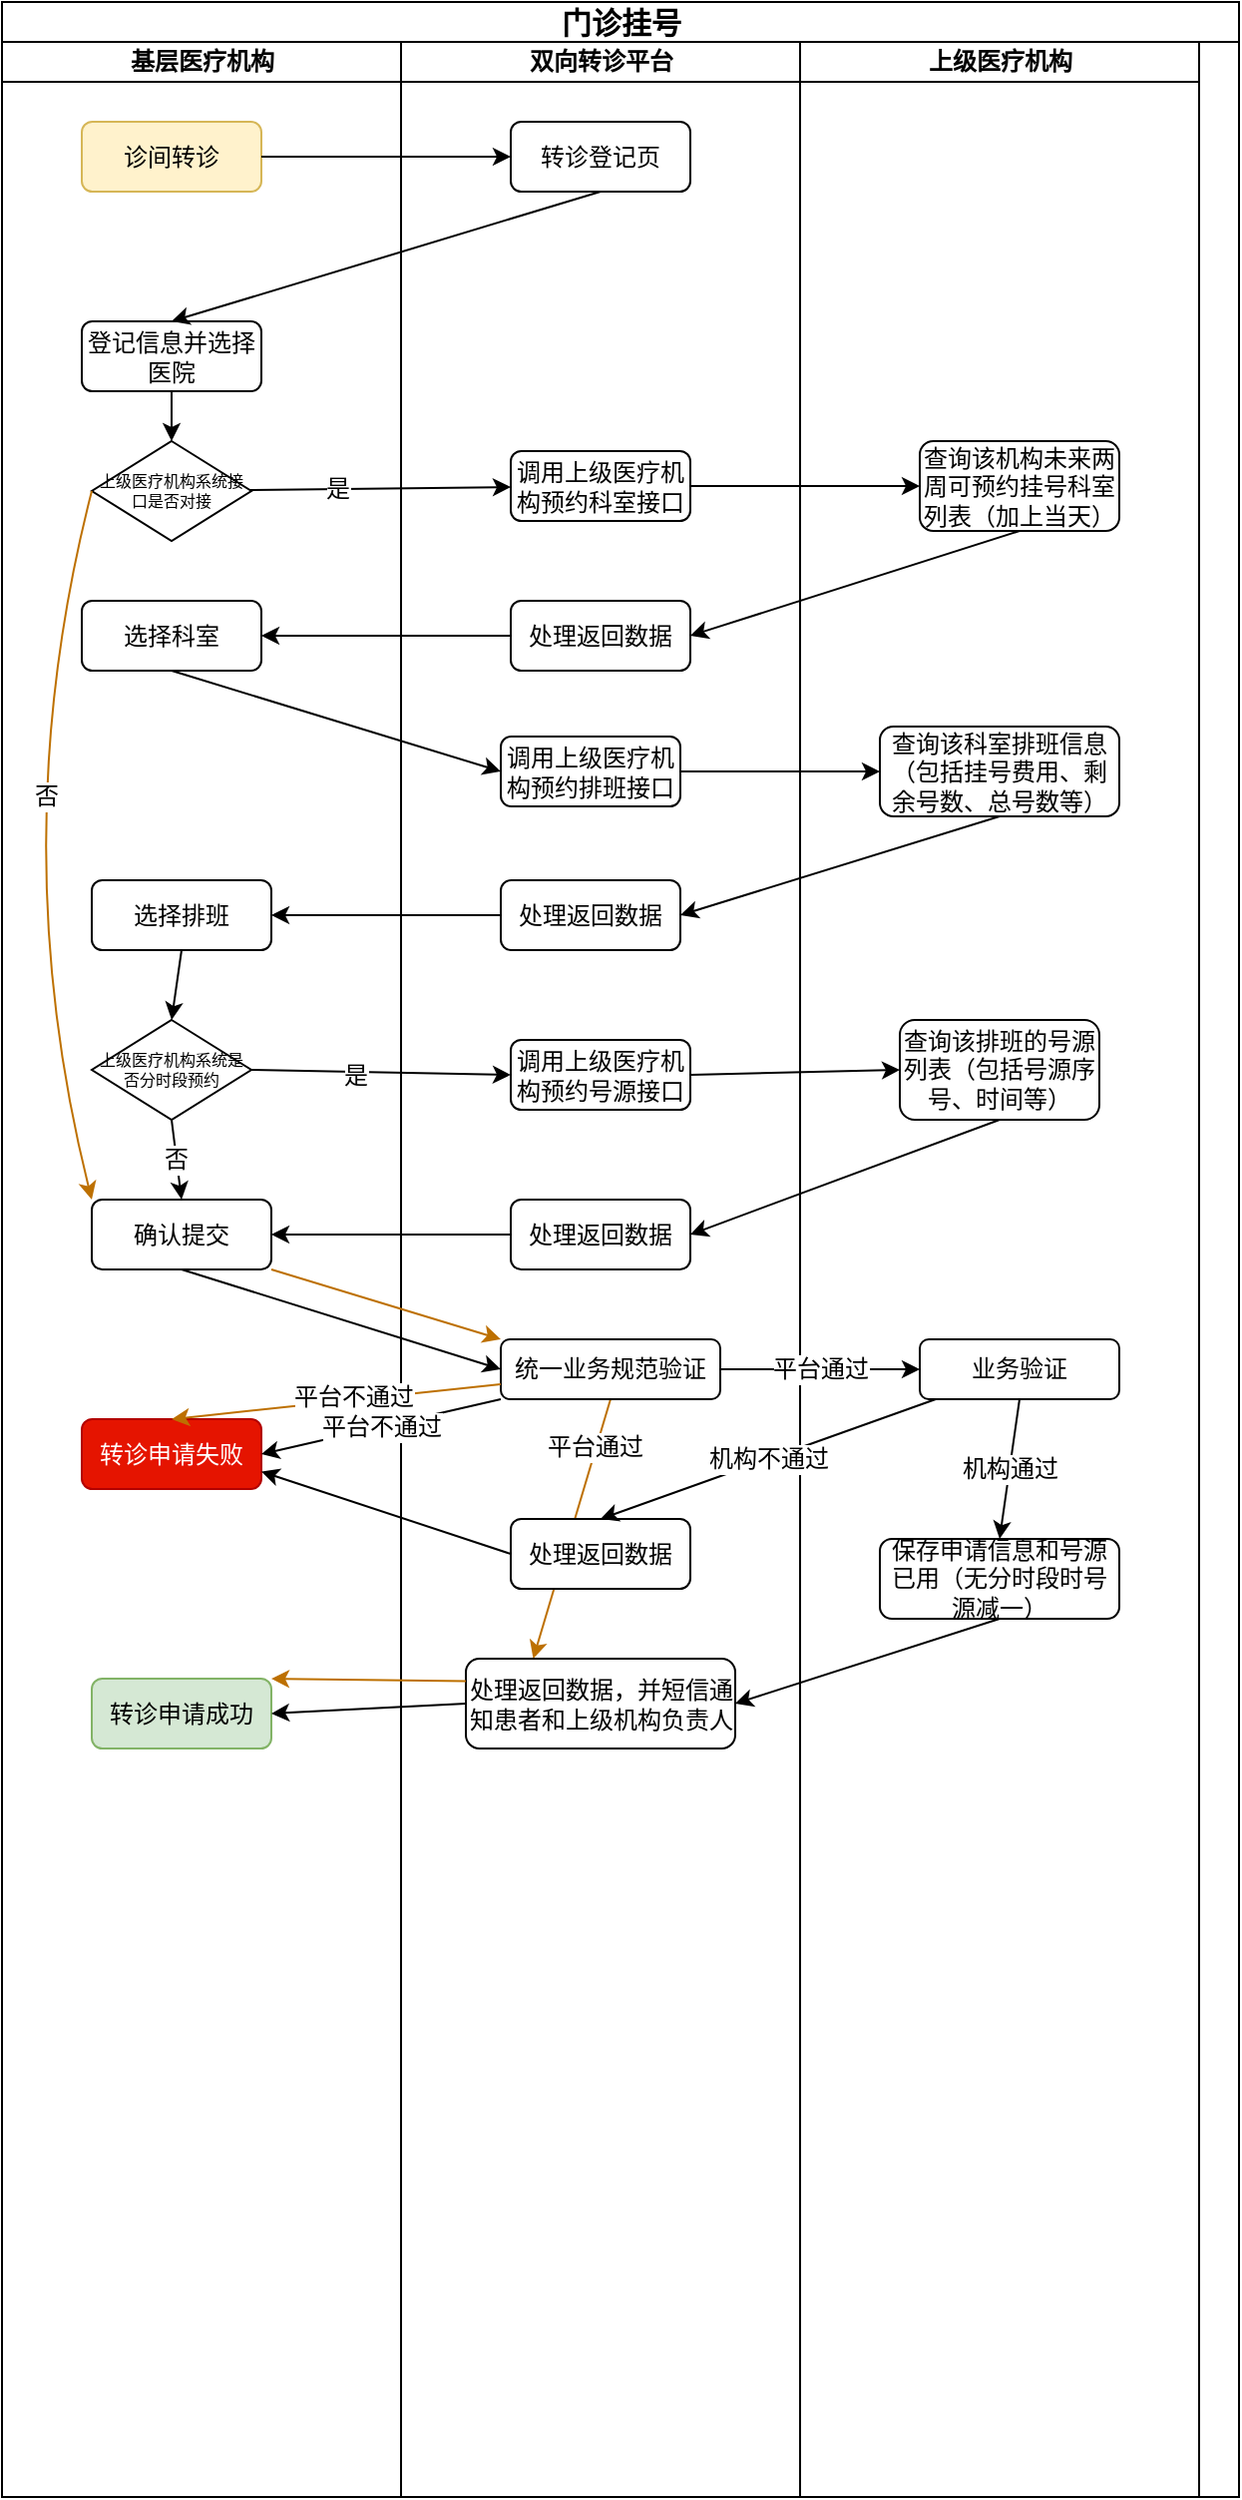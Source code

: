 <mxfile version="20.5.1" type="github">
  <diagram name="Page-1" id="74e2e168-ea6b-b213-b513-2b3c1d86103e">
    <mxGraphModel dx="1886" dy="489" grid="1" gridSize="10" guides="1" tooltips="1" connect="1" arrows="1" fold="1" page="1" pageScale="1" pageWidth="1100" pageHeight="850" background="none" math="0" shadow="0">
      <root>
        <mxCell id="0" />
        <mxCell id="1" parent="0" />
        <mxCell id="77e6c97f196da883-1" value="&lt;font style=&quot;font-size: 15px;&quot;&gt;门诊挂号&lt;/font&gt;" style="swimlane;html=1;childLayout=stackLayout;startSize=20;rounded=0;shadow=0;labelBackgroundColor=none;strokeWidth=1;fontFamily=Verdana;fontSize=8;align=center;" parent="1" vertex="1">
          <mxGeometry x="-20" y="40" width="620" height="1250" as="geometry" />
        </mxCell>
        <mxCell id="77e6c97f196da883-2" value="基层医疗机构" style="swimlane;html=1;startSize=20;aspect=fixed;" parent="77e6c97f196da883-1" vertex="1">
          <mxGeometry y="20" width="200" height="1230" as="geometry" />
        </mxCell>
        <mxCell id="77e6c97f196da883-8" value="诊间转诊" style="rounded=1;whiteSpace=wrap;html=1;shadow=0;labelBackgroundColor=none;strokeWidth=1;fontFamily=Verdana;fontSize=12;align=center;fillColor=#fff2cc;strokeColor=#d6b656;" parent="77e6c97f196da883-2" vertex="1">
          <mxGeometry x="40" y="40" width="90" height="35" as="geometry" />
        </mxCell>
        <mxCell id="57HQDjPQBf11Cq4bDGbG-71" style="edgeStyle=none;shape=connector;curved=1;rounded=1;orthogonalLoop=1;jettySize=auto;html=1;exitX=0.5;exitY=1;exitDx=0;exitDy=0;entryX=0.5;entryY=0;entryDx=0;entryDy=0;labelBackgroundColor=default;strokeColor=default;fontFamily=Helvetica;fontSize=12;fontColor=default;endArrow=classic;" edge="1" parent="77e6c97f196da883-2" source="57HQDjPQBf11Cq4bDGbG-11" target="77e6c97f196da883-13">
          <mxGeometry relative="1" as="geometry" />
        </mxCell>
        <mxCell id="57HQDjPQBf11Cq4bDGbG-11" value="登记信息并选择医院" style="rounded=1;whiteSpace=wrap;html=1;shadow=0;labelBackgroundColor=none;strokeWidth=1;fontFamily=Verdana;fontSize=12;align=center;" vertex="1" parent="77e6c97f196da883-2">
          <mxGeometry x="40" y="140" width="90" height="35" as="geometry" />
        </mxCell>
        <mxCell id="77e6c97f196da883-13" value="上级医疗机构系统接口是否对接" style="rhombus;whiteSpace=wrap;html=1;rounded=0;shadow=0;labelBackgroundColor=none;strokeWidth=1;fontFamily=Verdana;fontSize=8;align=center;" parent="77e6c97f196da883-2" vertex="1">
          <mxGeometry x="45" y="200" width="80" height="50" as="geometry" />
        </mxCell>
        <mxCell id="57HQDjPQBf11Cq4bDGbG-14" value="选择科室" style="rounded=1;whiteSpace=wrap;html=1;shadow=0;labelBackgroundColor=none;strokeWidth=1;fontFamily=Verdana;fontSize=12;align=center;" vertex="1" parent="77e6c97f196da883-2">
          <mxGeometry x="40" y="280" width="90" height="35" as="geometry" />
        </mxCell>
        <mxCell id="57HQDjPQBf11Cq4bDGbG-85" style="edgeStyle=none;shape=connector;curved=1;rounded=1;orthogonalLoop=1;jettySize=auto;html=1;exitX=0.5;exitY=1;exitDx=0;exitDy=0;entryX=0.5;entryY=0;entryDx=0;entryDy=0;labelBackgroundColor=default;strokeColor=default;fontFamily=Helvetica;fontSize=12;fontColor=default;endArrow=classic;" edge="1" parent="77e6c97f196da883-2" source="57HQDjPQBf11Cq4bDGbG-45" target="57HQDjPQBf11Cq4bDGbG-38">
          <mxGeometry relative="1" as="geometry" />
        </mxCell>
        <mxCell id="57HQDjPQBf11Cq4bDGbG-45" value="选择排班" style="rounded=1;whiteSpace=wrap;html=1;shadow=0;labelBackgroundColor=none;strokeWidth=1;fontFamily=Verdana;fontSize=12;align=center;" vertex="1" parent="77e6c97f196da883-2">
          <mxGeometry x="45" y="420" width="90" height="35" as="geometry" />
        </mxCell>
        <mxCell id="57HQDjPQBf11Cq4bDGbG-108" value="否" style="edgeStyle=none;shape=connector;curved=1;rounded=1;orthogonalLoop=1;jettySize=auto;html=1;exitX=0.5;exitY=1;exitDx=0;exitDy=0;entryX=0.5;entryY=0;entryDx=0;entryDy=0;labelBackgroundColor=default;strokeColor=default;fontFamily=Helvetica;fontSize=12;fontColor=default;endArrow=classic;" edge="1" parent="77e6c97f196da883-2" source="57HQDjPQBf11Cq4bDGbG-38" target="57HQDjPQBf11Cq4bDGbG-50">
          <mxGeometry relative="1" as="geometry" />
        </mxCell>
        <mxCell id="57HQDjPQBf11Cq4bDGbG-38" value="上级医疗机构系统是否分时段预约" style="rhombus;whiteSpace=wrap;html=1;rounded=0;shadow=0;labelBackgroundColor=none;strokeWidth=1;fontFamily=Verdana;fontSize=8;align=center;" vertex="1" parent="77e6c97f196da883-2">
          <mxGeometry x="45" y="490" width="80" height="50" as="geometry" />
        </mxCell>
        <mxCell id="57HQDjPQBf11Cq4bDGbG-50" value="确认提交" style="rounded=1;whiteSpace=wrap;html=1;shadow=0;labelBackgroundColor=none;strokeWidth=1;fontFamily=Verdana;fontSize=12;align=center;" vertex="1" parent="77e6c97f196da883-2">
          <mxGeometry x="45" y="580" width="90" height="35" as="geometry" />
        </mxCell>
        <mxCell id="57HQDjPQBf11Cq4bDGbG-97" value="转诊申请失败" style="rounded=1;whiteSpace=wrap;html=1;shadow=0;labelBackgroundColor=none;strokeWidth=1;fontFamily=Verdana;fontSize=12;align=center;fillColor=#e51400;fontColor=#ffffff;strokeColor=#B20000;" vertex="1" parent="77e6c97f196da883-2">
          <mxGeometry x="40" y="690" width="90" height="35" as="geometry" />
        </mxCell>
        <mxCell id="57HQDjPQBf11Cq4bDGbG-106" value="转诊申请成功" style="rounded=1;whiteSpace=wrap;html=1;shadow=0;labelBackgroundColor=none;strokeWidth=1;fontFamily=Verdana;fontSize=12;align=center;fillColor=#d5e8d4;strokeColor=#82b366;" vertex="1" parent="77e6c97f196da883-2">
          <mxGeometry x="45" y="820" width="90" height="35" as="geometry" />
        </mxCell>
        <mxCell id="57HQDjPQBf11Cq4bDGbG-112" style="edgeStyle=none;shape=connector;curved=1;rounded=1;orthogonalLoop=1;jettySize=auto;html=1;exitX=0;exitY=0.5;exitDx=0;exitDy=0;labelBackgroundColor=default;strokeColor=#BD7000;fontFamily=Helvetica;fontSize=12;fontColor=default;endArrow=classic;entryX=0;entryY=0;entryDx=0;entryDy=0;fillColor=#f0a30a;" edge="1" parent="77e6c97f196da883-2" source="77e6c97f196da883-13" target="57HQDjPQBf11Cq4bDGbG-50">
          <mxGeometry relative="1" as="geometry">
            <Array as="points">
              <mxPoint y="400" />
            </Array>
          </mxGeometry>
        </mxCell>
        <mxCell id="57HQDjPQBf11Cq4bDGbG-113" value="否" style="edgeLabel;html=1;align=center;verticalAlign=middle;resizable=0;points=[];fontSize=12;fontFamily=Helvetica;fontColor=default;" vertex="1" connectable="0" parent="57HQDjPQBf11Cq4bDGbG-112">
          <mxGeometry x="-0.16" y="16" relative="1" as="geometry">
            <mxPoint as="offset" />
          </mxGeometry>
        </mxCell>
        <mxCell id="77e6c97f196da883-3" value="双向转诊平台" style="swimlane;html=1;startSize=20;" parent="77e6c97f196da883-1" vertex="1">
          <mxGeometry x="200" y="20" width="200" height="1230" as="geometry" />
        </mxCell>
        <mxCell id="57HQDjPQBf11Cq4bDGbG-58" value="转诊登记页" style="rounded=1;whiteSpace=wrap;html=1;shadow=0;labelBackgroundColor=none;strokeWidth=1;fontFamily=Verdana;fontSize=12;align=center;" vertex="1" parent="77e6c97f196da883-3">
          <mxGeometry x="55" y="40" width="90" height="35" as="geometry" />
        </mxCell>
        <mxCell id="57HQDjPQBf11Cq4bDGbG-70" value="调用上级医疗机构预约科室接口" style="rounded=1;whiteSpace=wrap;html=1;shadow=0;labelBackgroundColor=none;strokeWidth=1;fontFamily=Verdana;fontSize=12;align=center;" vertex="1" parent="77e6c97f196da883-3">
          <mxGeometry x="55" y="205" width="90" height="35" as="geometry" />
        </mxCell>
        <mxCell id="57HQDjPQBf11Cq4bDGbG-75" value="处理返回数据" style="rounded=1;whiteSpace=wrap;html=1;shadow=0;labelBackgroundColor=none;strokeWidth=1;fontFamily=Verdana;fontSize=12;align=center;" vertex="1" parent="77e6c97f196da883-3">
          <mxGeometry x="55" y="280" width="90" height="35" as="geometry" />
        </mxCell>
        <mxCell id="57HQDjPQBf11Cq4bDGbG-78" value="调用上级医疗机构预约排班接口" style="rounded=1;whiteSpace=wrap;html=1;shadow=0;labelBackgroundColor=none;strokeWidth=1;fontFamily=Verdana;fontSize=12;align=center;" vertex="1" parent="77e6c97f196da883-3">
          <mxGeometry x="50" y="348" width="90" height="35" as="geometry" />
        </mxCell>
        <mxCell id="57HQDjPQBf11Cq4bDGbG-81" value="处理返回数据" style="rounded=1;whiteSpace=wrap;html=1;shadow=0;labelBackgroundColor=none;strokeWidth=1;fontFamily=Verdana;fontSize=12;align=center;" vertex="1" parent="77e6c97f196da883-3">
          <mxGeometry x="50" y="420" width="90" height="35" as="geometry" />
        </mxCell>
        <mxCell id="57HQDjPQBf11Cq4bDGbG-86" value="调用上级医疗机构预约号源接口" style="rounded=1;whiteSpace=wrap;html=1;shadow=0;labelBackgroundColor=none;strokeWidth=1;fontFamily=Verdana;fontSize=12;align=center;" vertex="1" parent="77e6c97f196da883-3">
          <mxGeometry x="55" y="500" width="90" height="35" as="geometry" />
        </mxCell>
        <mxCell id="57HQDjPQBf11Cq4bDGbG-90" value="处理返回数据" style="rounded=1;whiteSpace=wrap;html=1;shadow=0;labelBackgroundColor=none;strokeWidth=1;fontFamily=Verdana;fontSize=12;align=center;" vertex="1" parent="77e6c97f196da883-3">
          <mxGeometry x="55" y="580" width="90" height="35" as="geometry" />
        </mxCell>
        <mxCell id="57HQDjPQBf11Cq4bDGbG-119" style="edgeStyle=none;shape=connector;curved=1;rounded=1;orthogonalLoop=1;jettySize=auto;html=1;exitX=0.5;exitY=1;exitDx=0;exitDy=0;entryX=0.25;entryY=0;entryDx=0;entryDy=0;labelBackgroundColor=default;strokeColor=#BD7000;fontFamily=Helvetica;fontSize=12;fontColor=default;endArrow=classic;fillColor=#f0a30a;" edge="1" parent="77e6c97f196da883-3" source="57HQDjPQBf11Cq4bDGbG-93" target="57HQDjPQBf11Cq4bDGbG-104">
          <mxGeometry relative="1" as="geometry" />
        </mxCell>
        <mxCell id="57HQDjPQBf11Cq4bDGbG-120" value="平台通过" style="edgeLabel;html=1;align=center;verticalAlign=middle;resizable=0;points=[];fontSize=12;fontFamily=Helvetica;fontColor=default;" vertex="1" connectable="0" parent="57HQDjPQBf11Cq4bDGbG-119">
          <mxGeometry x="-0.627" y="-1" relative="1" as="geometry">
            <mxPoint as="offset" />
          </mxGeometry>
        </mxCell>
        <mxCell id="57HQDjPQBf11Cq4bDGbG-93" value="统一业务规范验证" style="rounded=1;whiteSpace=wrap;html=1;shadow=0;labelBackgroundColor=none;strokeWidth=1;fontFamily=Verdana;fontSize=12;align=center;" vertex="1" parent="77e6c97f196da883-3">
          <mxGeometry x="50" y="650" width="110" height="30" as="geometry" />
        </mxCell>
        <mxCell id="57HQDjPQBf11Cq4bDGbG-98" value="处理返回数据" style="rounded=1;whiteSpace=wrap;html=1;shadow=0;labelBackgroundColor=none;strokeWidth=1;fontFamily=Verdana;fontSize=12;align=center;" vertex="1" parent="77e6c97f196da883-3">
          <mxGeometry x="55" y="740" width="90" height="35" as="geometry" />
        </mxCell>
        <mxCell id="57HQDjPQBf11Cq4bDGbG-104" value="处理返回数据，并短信通知患者和上级机构负责人" style="rounded=1;whiteSpace=wrap;html=1;shadow=0;labelBackgroundColor=none;strokeWidth=1;fontFamily=Verdana;fontSize=12;align=center;" vertex="1" parent="77e6c97f196da883-3">
          <mxGeometry x="32.5" y="810" width="135" height="45" as="geometry" />
        </mxCell>
        <mxCell id="77e6c97f196da883-4" value="上级医疗机构" style="swimlane;html=1;startSize=20;" parent="77e6c97f196da883-1" vertex="1">
          <mxGeometry x="400" y="20" width="200" height="1230" as="geometry" />
        </mxCell>
        <mxCell id="57HQDjPQBf11Cq4bDGbG-12" value="查询该机构未来两周可预约挂号科室列表（加上当天）" style="rounded=1;whiteSpace=wrap;html=1;shadow=0;labelBackgroundColor=none;strokeWidth=1;fontFamily=Verdana;fontSize=12;align=center;" vertex="1" parent="77e6c97f196da883-4">
          <mxGeometry x="60" y="200" width="100" height="45" as="geometry" />
        </mxCell>
        <mxCell id="57HQDjPQBf11Cq4bDGbG-40" value="查询该科室排班信息（包括挂号费用、剩余号数、总号数等）" style="rounded=1;whiteSpace=wrap;html=1;shadow=0;labelBackgroundColor=none;strokeWidth=1;fontFamily=Verdana;fontSize=12;align=center;" vertex="1" parent="77e6c97f196da883-4">
          <mxGeometry x="40" y="343" width="120" height="45" as="geometry" />
        </mxCell>
        <mxCell id="57HQDjPQBf11Cq4bDGbG-42" value="查询该排班的号源列表（包括号源序号、时间等）" style="rounded=1;whiteSpace=wrap;html=1;shadow=0;labelBackgroundColor=none;strokeWidth=1;fontFamily=Verdana;fontSize=12;align=center;" vertex="1" parent="77e6c97f196da883-4">
          <mxGeometry x="50" y="490" width="100" height="50" as="geometry" />
        </mxCell>
        <mxCell id="57HQDjPQBf11Cq4bDGbG-103" value="机构通过" style="edgeStyle=none;shape=connector;curved=1;rounded=1;orthogonalLoop=1;jettySize=auto;html=1;exitX=0.5;exitY=1;exitDx=0;exitDy=0;entryX=0.5;entryY=0;entryDx=0;entryDy=0;labelBackgroundColor=default;strokeColor=default;fontFamily=Helvetica;fontSize=12;fontColor=default;endArrow=classic;" edge="1" parent="77e6c97f196da883-4" source="57HQDjPQBf11Cq4bDGbG-95" target="57HQDjPQBf11Cq4bDGbG-102">
          <mxGeometry relative="1" as="geometry" />
        </mxCell>
        <mxCell id="57HQDjPQBf11Cq4bDGbG-95" value="业务验证" style="rounded=1;whiteSpace=wrap;html=1;shadow=0;labelBackgroundColor=none;strokeWidth=1;fontFamily=Verdana;fontSize=12;align=center;" vertex="1" parent="77e6c97f196da883-4">
          <mxGeometry x="60" y="650" width="100" height="30" as="geometry" />
        </mxCell>
        <mxCell id="57HQDjPQBf11Cq4bDGbG-102" value="保存申请信息和号源已用（无分时段时号源减一）" style="rounded=1;whiteSpace=wrap;html=1;shadow=0;labelBackgroundColor=none;strokeWidth=1;fontFamily=Verdana;fontSize=12;align=center;" vertex="1" parent="77e6c97f196da883-4">
          <mxGeometry x="40" y="750" width="120" height="40" as="geometry" />
        </mxCell>
        <mxCell id="57HQDjPQBf11Cq4bDGbG-60" style="edgeStyle=none;shape=connector;curved=1;rounded=1;orthogonalLoop=1;jettySize=auto;html=1;exitX=1;exitY=0.5;exitDx=0;exitDy=0;entryX=0;entryY=0.5;entryDx=0;entryDy=0;labelBackgroundColor=default;strokeColor=default;fontFamily=Helvetica;fontSize=12;fontColor=default;endArrow=classic;" edge="1" parent="77e6c97f196da883-1" source="77e6c97f196da883-8" target="57HQDjPQBf11Cq4bDGbG-58">
          <mxGeometry relative="1" as="geometry" />
        </mxCell>
        <mxCell id="57HQDjPQBf11Cq4bDGbG-61" style="edgeStyle=none;shape=connector;curved=1;rounded=1;orthogonalLoop=1;jettySize=auto;html=1;exitX=0.5;exitY=1;exitDx=0;exitDy=0;entryX=0.5;entryY=0;entryDx=0;entryDy=0;labelBackgroundColor=default;strokeColor=default;fontFamily=Helvetica;fontSize=12;fontColor=default;endArrow=classic;" edge="1" parent="77e6c97f196da883-1" source="57HQDjPQBf11Cq4bDGbG-58" target="57HQDjPQBf11Cq4bDGbG-11">
          <mxGeometry relative="1" as="geometry" />
        </mxCell>
        <mxCell id="57HQDjPQBf11Cq4bDGbG-72" style="edgeStyle=none;shape=connector;curved=1;rounded=1;orthogonalLoop=1;jettySize=auto;html=1;labelBackgroundColor=default;strokeColor=default;fontFamily=Helvetica;fontSize=12;fontColor=default;endArrow=classic;" edge="1" parent="77e6c97f196da883-1" source="77e6c97f196da883-13" target="57HQDjPQBf11Cq4bDGbG-70">
          <mxGeometry relative="1" as="geometry" />
        </mxCell>
        <mxCell id="57HQDjPQBf11Cq4bDGbG-73" value="是" style="edgeLabel;html=1;align=center;verticalAlign=middle;resizable=0;points=[];fontSize=12;fontFamily=Helvetica;fontColor=default;" vertex="1" connectable="0" parent="57HQDjPQBf11Cq4bDGbG-72">
          <mxGeometry x="-0.337" relative="1" as="geometry">
            <mxPoint as="offset" />
          </mxGeometry>
        </mxCell>
        <mxCell id="57HQDjPQBf11Cq4bDGbG-74" style="edgeStyle=none;shape=connector;curved=1;rounded=1;orthogonalLoop=1;jettySize=auto;html=1;exitX=1;exitY=0.5;exitDx=0;exitDy=0;entryX=0;entryY=0.5;entryDx=0;entryDy=0;labelBackgroundColor=default;strokeColor=default;fontFamily=Helvetica;fontSize=12;fontColor=default;endArrow=classic;" edge="1" parent="77e6c97f196da883-1" source="57HQDjPQBf11Cq4bDGbG-70" target="57HQDjPQBf11Cq4bDGbG-12">
          <mxGeometry relative="1" as="geometry" />
        </mxCell>
        <mxCell id="57HQDjPQBf11Cq4bDGbG-76" style="edgeStyle=none;shape=connector;curved=1;rounded=1;orthogonalLoop=1;jettySize=auto;html=1;exitX=0.5;exitY=1;exitDx=0;exitDy=0;entryX=1;entryY=0.5;entryDx=0;entryDy=0;labelBackgroundColor=default;strokeColor=default;fontFamily=Helvetica;fontSize=12;fontColor=default;endArrow=classic;" edge="1" parent="77e6c97f196da883-1" source="57HQDjPQBf11Cq4bDGbG-12" target="57HQDjPQBf11Cq4bDGbG-75">
          <mxGeometry relative="1" as="geometry" />
        </mxCell>
        <mxCell id="57HQDjPQBf11Cq4bDGbG-77" style="edgeStyle=none;shape=connector;curved=1;rounded=1;orthogonalLoop=1;jettySize=auto;html=1;exitX=0;exitY=0.5;exitDx=0;exitDy=0;entryX=1;entryY=0.5;entryDx=0;entryDy=0;labelBackgroundColor=default;strokeColor=default;fontFamily=Helvetica;fontSize=12;fontColor=default;endArrow=classic;" edge="1" parent="77e6c97f196da883-1" source="57HQDjPQBf11Cq4bDGbG-75" target="57HQDjPQBf11Cq4bDGbG-14">
          <mxGeometry relative="1" as="geometry" />
        </mxCell>
        <mxCell id="57HQDjPQBf11Cq4bDGbG-79" style="edgeStyle=none;shape=connector;curved=1;rounded=1;orthogonalLoop=1;jettySize=auto;html=1;exitX=0.5;exitY=1;exitDx=0;exitDy=0;entryX=0;entryY=0.5;entryDx=0;entryDy=0;labelBackgroundColor=default;strokeColor=default;fontFamily=Helvetica;fontSize=12;fontColor=default;endArrow=classic;" edge="1" parent="77e6c97f196da883-1" source="57HQDjPQBf11Cq4bDGbG-14" target="57HQDjPQBf11Cq4bDGbG-78">
          <mxGeometry relative="1" as="geometry" />
        </mxCell>
        <mxCell id="57HQDjPQBf11Cq4bDGbG-80" style="edgeStyle=none;shape=connector;curved=1;rounded=1;orthogonalLoop=1;jettySize=auto;html=1;exitX=1;exitY=0.5;exitDx=0;exitDy=0;entryX=0;entryY=0.5;entryDx=0;entryDy=0;labelBackgroundColor=default;strokeColor=default;fontFamily=Helvetica;fontSize=12;fontColor=default;endArrow=classic;" edge="1" parent="77e6c97f196da883-1" source="57HQDjPQBf11Cq4bDGbG-78" target="57HQDjPQBf11Cq4bDGbG-40">
          <mxGeometry relative="1" as="geometry" />
        </mxCell>
        <mxCell id="57HQDjPQBf11Cq4bDGbG-82" style="edgeStyle=none;shape=connector;curved=1;rounded=1;orthogonalLoop=1;jettySize=auto;html=1;exitX=0.5;exitY=1;exitDx=0;exitDy=0;entryX=1;entryY=0.5;entryDx=0;entryDy=0;labelBackgroundColor=default;strokeColor=default;fontFamily=Helvetica;fontSize=12;fontColor=default;endArrow=classic;" edge="1" parent="77e6c97f196da883-1" source="57HQDjPQBf11Cq4bDGbG-40" target="57HQDjPQBf11Cq4bDGbG-81">
          <mxGeometry relative="1" as="geometry" />
        </mxCell>
        <mxCell id="57HQDjPQBf11Cq4bDGbG-83" style="edgeStyle=none;shape=connector;curved=1;rounded=1;orthogonalLoop=1;jettySize=auto;html=1;entryX=1;entryY=0.5;entryDx=0;entryDy=0;labelBackgroundColor=default;strokeColor=default;fontFamily=Helvetica;fontSize=12;fontColor=default;endArrow=classic;" edge="1" parent="77e6c97f196da883-1" source="57HQDjPQBf11Cq4bDGbG-81" target="57HQDjPQBf11Cq4bDGbG-45">
          <mxGeometry relative="1" as="geometry" />
        </mxCell>
        <mxCell id="57HQDjPQBf11Cq4bDGbG-87" style="edgeStyle=none;shape=connector;curved=1;rounded=1;orthogonalLoop=1;jettySize=auto;html=1;exitX=1;exitY=0.5;exitDx=0;exitDy=0;entryX=0;entryY=0.5;entryDx=0;entryDy=0;labelBackgroundColor=default;strokeColor=default;fontFamily=Helvetica;fontSize=12;fontColor=default;endArrow=classic;" edge="1" parent="77e6c97f196da883-1" source="57HQDjPQBf11Cq4bDGbG-38" target="57HQDjPQBf11Cq4bDGbG-86">
          <mxGeometry relative="1" as="geometry" />
        </mxCell>
        <mxCell id="57HQDjPQBf11Cq4bDGbG-88" value="是" style="edgeLabel;html=1;align=center;verticalAlign=middle;resizable=0;points=[];fontSize=12;fontFamily=Helvetica;fontColor=default;" vertex="1" connectable="0" parent="57HQDjPQBf11Cq4bDGbG-87">
          <mxGeometry x="-0.199" y="-2" relative="1" as="geometry">
            <mxPoint as="offset" />
          </mxGeometry>
        </mxCell>
        <mxCell id="57HQDjPQBf11Cq4bDGbG-89" style="edgeStyle=none;shape=connector;curved=1;rounded=1;orthogonalLoop=1;jettySize=auto;html=1;exitX=1;exitY=0.5;exitDx=0;exitDy=0;entryX=0;entryY=0.5;entryDx=0;entryDy=0;labelBackgroundColor=default;strokeColor=default;fontFamily=Helvetica;fontSize=12;fontColor=default;endArrow=classic;" edge="1" parent="77e6c97f196da883-1" source="57HQDjPQBf11Cq4bDGbG-86" target="57HQDjPQBf11Cq4bDGbG-42">
          <mxGeometry relative="1" as="geometry" />
        </mxCell>
        <mxCell id="57HQDjPQBf11Cq4bDGbG-91" style="edgeStyle=none;shape=connector;curved=1;rounded=1;orthogonalLoop=1;jettySize=auto;html=1;exitX=0.5;exitY=1;exitDx=0;exitDy=0;entryX=1;entryY=0.5;entryDx=0;entryDy=0;labelBackgroundColor=default;strokeColor=default;fontFamily=Helvetica;fontSize=12;fontColor=default;endArrow=classic;" edge="1" parent="77e6c97f196da883-1" source="57HQDjPQBf11Cq4bDGbG-42" target="57HQDjPQBf11Cq4bDGbG-90">
          <mxGeometry relative="1" as="geometry" />
        </mxCell>
        <mxCell id="57HQDjPQBf11Cq4bDGbG-92" style="edgeStyle=none;shape=connector;curved=1;rounded=1;orthogonalLoop=1;jettySize=auto;html=1;exitX=0;exitY=0.5;exitDx=0;exitDy=0;labelBackgroundColor=default;strokeColor=default;fontFamily=Helvetica;fontSize=12;fontColor=default;endArrow=classic;" edge="1" parent="77e6c97f196da883-1" source="57HQDjPQBf11Cq4bDGbG-90" target="57HQDjPQBf11Cq4bDGbG-50">
          <mxGeometry relative="1" as="geometry" />
        </mxCell>
        <mxCell id="57HQDjPQBf11Cq4bDGbG-94" style="edgeStyle=none;shape=connector;curved=1;rounded=1;orthogonalLoop=1;jettySize=auto;html=1;exitX=0.5;exitY=1;exitDx=0;exitDy=0;entryX=0;entryY=0.5;entryDx=0;entryDy=0;labelBackgroundColor=default;strokeColor=default;fontFamily=Helvetica;fontSize=12;fontColor=default;endArrow=classic;" edge="1" parent="77e6c97f196da883-1" source="57HQDjPQBf11Cq4bDGbG-50" target="57HQDjPQBf11Cq4bDGbG-93">
          <mxGeometry relative="1" as="geometry" />
        </mxCell>
        <mxCell id="57HQDjPQBf11Cq4bDGbG-96" value="平台通过" style="edgeStyle=none;shape=connector;curved=1;rounded=1;orthogonalLoop=1;jettySize=auto;html=1;exitX=1;exitY=0.5;exitDx=0;exitDy=0;entryX=0;entryY=0.5;entryDx=0;entryDy=0;labelBackgroundColor=default;strokeColor=default;fontFamily=Helvetica;fontSize=12;fontColor=default;endArrow=classic;" edge="1" parent="77e6c97f196da883-1" source="57HQDjPQBf11Cq4bDGbG-93" target="57HQDjPQBf11Cq4bDGbG-95">
          <mxGeometry relative="1" as="geometry" />
        </mxCell>
        <mxCell id="57HQDjPQBf11Cq4bDGbG-99" value="平台不通过" style="edgeStyle=none;shape=connector;curved=1;rounded=1;orthogonalLoop=1;jettySize=auto;html=1;exitX=0;exitY=1;exitDx=0;exitDy=0;entryX=1;entryY=0.5;entryDx=0;entryDy=0;labelBackgroundColor=default;strokeColor=default;fontFamily=Helvetica;fontSize=12;fontColor=default;endArrow=classic;" edge="1" parent="77e6c97f196da883-1" source="57HQDjPQBf11Cq4bDGbG-93" target="57HQDjPQBf11Cq4bDGbG-97">
          <mxGeometry relative="1" as="geometry" />
        </mxCell>
        <mxCell id="57HQDjPQBf11Cq4bDGbG-100" value="机构不通过" style="edgeStyle=none;shape=connector;curved=1;rounded=1;orthogonalLoop=1;jettySize=auto;html=1;entryX=0.5;entryY=0;entryDx=0;entryDy=0;labelBackgroundColor=default;strokeColor=default;fontFamily=Helvetica;fontSize=12;fontColor=default;endArrow=classic;" edge="1" parent="77e6c97f196da883-1" source="57HQDjPQBf11Cq4bDGbG-95" target="57HQDjPQBf11Cq4bDGbG-98">
          <mxGeometry relative="1" as="geometry" />
        </mxCell>
        <mxCell id="57HQDjPQBf11Cq4bDGbG-101" style="edgeStyle=none;shape=connector;curved=1;rounded=1;orthogonalLoop=1;jettySize=auto;html=1;exitX=0;exitY=0.5;exitDx=0;exitDy=0;entryX=1;entryY=0.75;entryDx=0;entryDy=0;labelBackgroundColor=default;strokeColor=default;fontFamily=Helvetica;fontSize=12;fontColor=default;endArrow=classic;" edge="1" parent="77e6c97f196da883-1" source="57HQDjPQBf11Cq4bDGbG-98" target="57HQDjPQBf11Cq4bDGbG-97">
          <mxGeometry relative="1" as="geometry" />
        </mxCell>
        <mxCell id="57HQDjPQBf11Cq4bDGbG-105" style="edgeStyle=none;shape=connector;curved=1;rounded=1;orthogonalLoop=1;jettySize=auto;html=1;exitX=0.5;exitY=1;exitDx=0;exitDy=0;entryX=1;entryY=0.5;entryDx=0;entryDy=0;labelBackgroundColor=default;strokeColor=default;fontFamily=Helvetica;fontSize=12;fontColor=default;endArrow=classic;" edge="1" parent="77e6c97f196da883-1" source="57HQDjPQBf11Cq4bDGbG-102" target="57HQDjPQBf11Cq4bDGbG-104">
          <mxGeometry relative="1" as="geometry" />
        </mxCell>
        <mxCell id="57HQDjPQBf11Cq4bDGbG-107" style="edgeStyle=none;shape=connector;curved=1;rounded=1;orthogonalLoop=1;jettySize=auto;html=1;exitX=0;exitY=0.5;exitDx=0;exitDy=0;entryX=1;entryY=0.5;entryDx=0;entryDy=0;labelBackgroundColor=default;strokeColor=default;fontFamily=Helvetica;fontSize=12;fontColor=default;endArrow=classic;" edge="1" parent="77e6c97f196da883-1" source="57HQDjPQBf11Cq4bDGbG-104" target="57HQDjPQBf11Cq4bDGbG-106">
          <mxGeometry relative="1" as="geometry" />
        </mxCell>
        <mxCell id="57HQDjPQBf11Cq4bDGbG-114" style="edgeStyle=none;shape=connector;curved=1;rounded=1;orthogonalLoop=1;jettySize=auto;html=1;exitX=1;exitY=1;exitDx=0;exitDy=0;entryX=0;entryY=0;entryDx=0;entryDy=0;labelBackgroundColor=default;strokeColor=#BD7000;fontFamily=Helvetica;fontSize=12;fontColor=default;endArrow=classic;fillColor=#f0a30a;" edge="1" parent="77e6c97f196da883-1" source="57HQDjPQBf11Cq4bDGbG-50" target="57HQDjPQBf11Cq4bDGbG-93">
          <mxGeometry relative="1" as="geometry" />
        </mxCell>
        <mxCell id="57HQDjPQBf11Cq4bDGbG-117" style="edgeStyle=none;shape=connector;curved=1;rounded=1;orthogonalLoop=1;jettySize=auto;html=1;exitX=0;exitY=0.75;exitDx=0;exitDy=0;entryX=0.5;entryY=0;entryDx=0;entryDy=0;labelBackgroundColor=default;strokeColor=#BD7000;fontFamily=Helvetica;fontSize=12;fontColor=default;endArrow=classic;fillColor=#f0a30a;" edge="1" parent="77e6c97f196da883-1" source="57HQDjPQBf11Cq4bDGbG-93" target="57HQDjPQBf11Cq4bDGbG-97">
          <mxGeometry relative="1" as="geometry" />
        </mxCell>
        <mxCell id="57HQDjPQBf11Cq4bDGbG-118" value="平台不通过" style="edgeLabel;html=1;align=center;verticalAlign=middle;resizable=0;points=[];fontSize=12;fontFamily=Helvetica;fontColor=default;" vertex="1" connectable="0" parent="57HQDjPQBf11Cq4bDGbG-117">
          <mxGeometry x="-0.106" y="-2" relative="1" as="geometry">
            <mxPoint as="offset" />
          </mxGeometry>
        </mxCell>
        <mxCell id="57HQDjPQBf11Cq4bDGbG-121" style="edgeStyle=none;shape=connector;curved=1;rounded=1;orthogonalLoop=1;jettySize=auto;html=1;exitX=0;exitY=0.25;exitDx=0;exitDy=0;entryX=1;entryY=0;entryDx=0;entryDy=0;labelBackgroundColor=default;strokeColor=#BD7000;fontFamily=Helvetica;fontSize=12;fontColor=default;endArrow=classic;fillColor=#f0a30a;" edge="1" parent="77e6c97f196da883-1" source="57HQDjPQBf11Cq4bDGbG-104" target="57HQDjPQBf11Cq4bDGbG-106">
          <mxGeometry relative="1" as="geometry" />
        </mxCell>
      </root>
    </mxGraphModel>
  </diagram>
</mxfile>
